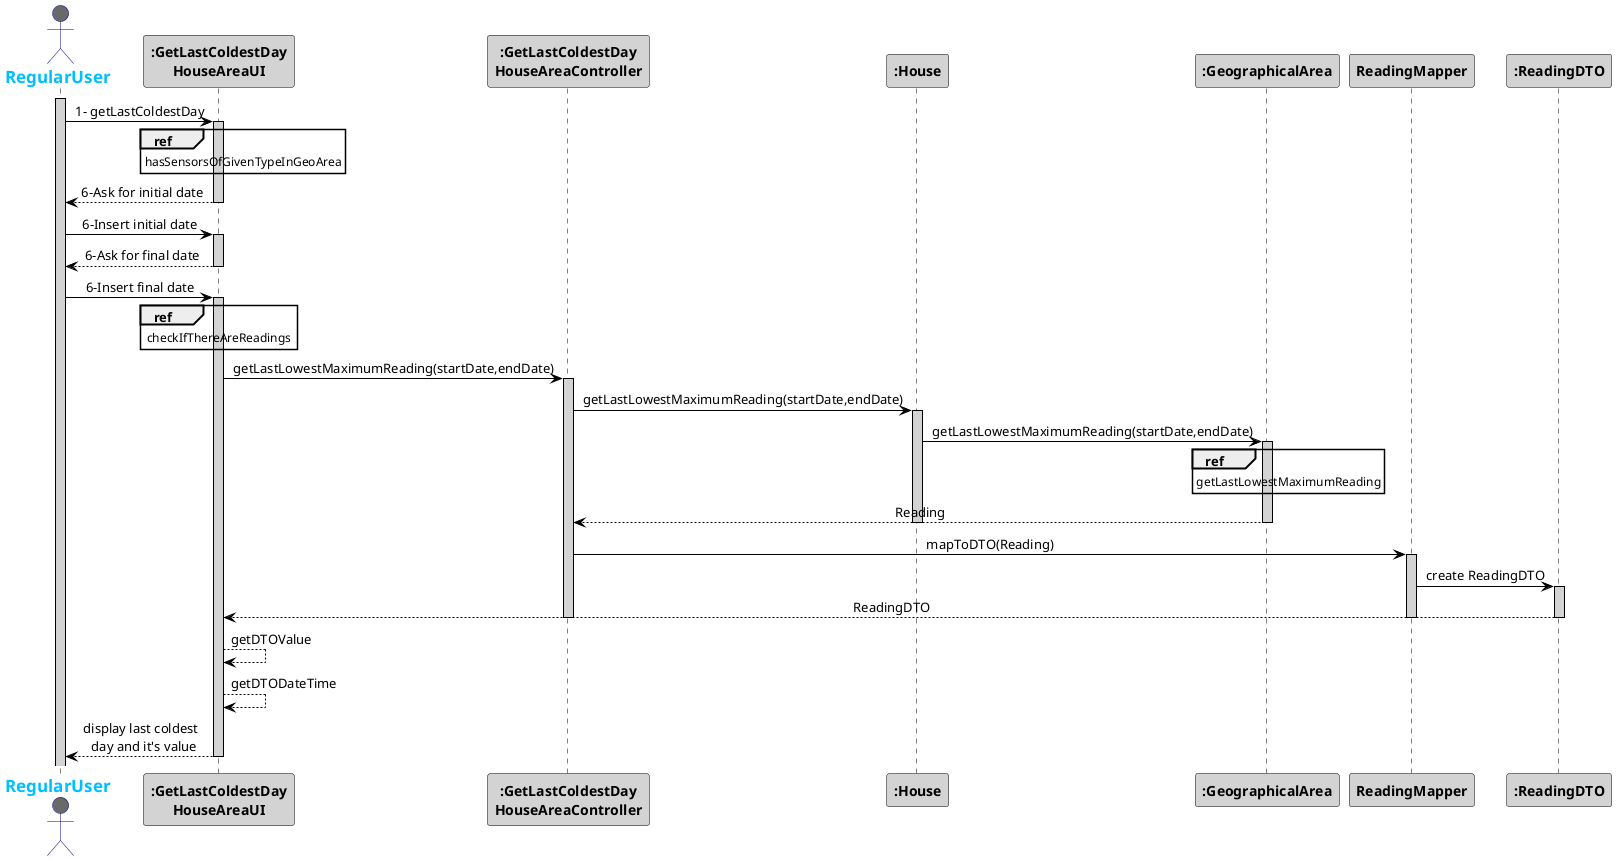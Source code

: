 @startuml
skinparam sequenceMessageAlign center
skinparam sequence {
    ArrowColor Black
    ActorBorderColor DarkBlue
    LifeLineBorderColor black
    LifeLineBackgroundColor LightGrey

    ParticipantBorderColor Black
    ParticipantBackgroundColor LightGrey
    ParticipantFontStyle Bold

    ActorBackgroundColor DimGrey
    ActorFontColor DeepSkyBlue
    ActorFontStyle Bold
    ActorFontSize 17
    ActorFontName Aapex
}

actor RegularUser
activate RegularUser
RegularUser -> ":GetLastColdestDay\nHouseAreaUI": 1- getLastColdestDay
ref over ":GetLastColdestDay\nHouseAreaUI"
hasSensorsOfGivenTypeInGeoArea
end
activate ":GetLastColdestDay\nHouseAreaUI"



":GetLastColdestDay\nHouseAreaUI" --> "RegularUser": 6-Ask for initial date
deactivate ":GetLastColdestDay\nHouseAreaUI"
":GetLastColdestDay\nHouseAreaUI" <- "RegularUser": 6-Insert initial date
activate ":GetLastColdestDay\nHouseAreaUI"
":GetLastColdestDay\nHouseAreaUI" --> "RegularUser": 6-Ask for final date
deactivate ":GetLastColdestDay\nHouseAreaUI"
":GetLastColdestDay\nHouseAreaUI" <- "RegularUser": 6-Insert final date
activate ":GetLastColdestDay\nHouseAreaUI"
ref over ":GetLastColdestDay\nHouseAreaUI"
checkIfThereAreReadings
end
":GetLastColdestDay\nHouseAreaUI" -> ":GetLastColdestDay\nHouseAreaController": getLastLowestMaximumReading(startDate,endDate)
activate ":GetLastColdestDay\nHouseAreaController"
":GetLastColdestDay\nHouseAreaController" -> ":House": getLastLowestMaximumReading(startDate,endDate)
activate ":House"
":House" ->":GeographicalArea": getLastLowestMaximumReading(startDate,endDate)
activate ":GeographicalArea"
ref over ":GeographicalArea"
getLastLowestMaximumReading
end

":GeographicalArea" --> ":GetLastColdestDay\nHouseAreaController" :Reading
deactivate ":GeographicalArea"
deactivate ":House"
":GetLastColdestDay\nHouseAreaController" ->"ReadingMapper": mapToDTO(Reading)
activate "ReadingMapper"
"ReadingMapper" -> ":ReadingDTO": create ReadingDTO
activate ":ReadingDTO"
":ReadingDTO" --> ":GetLastColdestDay\nHouseAreaUI": ReadingDTO
deactivate ":ReadingDTO"

deactivate "ReadingMapper"
deactivate ":GetLastColdestDay\nHouseAreaController"


":GetLastColdestDay\nHouseAreaUI" --> ":GetLastColdestDay\nHouseAreaUI" : getDTOValue
":GetLastColdestDay\nHouseAreaUI" --> ":GetLastColdestDay\nHouseAreaUI" : getDTODateTime

":GetLastColdestDay\nHouseAreaUI" --> RegularUser : display last coldest \n day and it's value
deactivate ":GetLastColdestDay\nHouseAreaUI"

@enduml